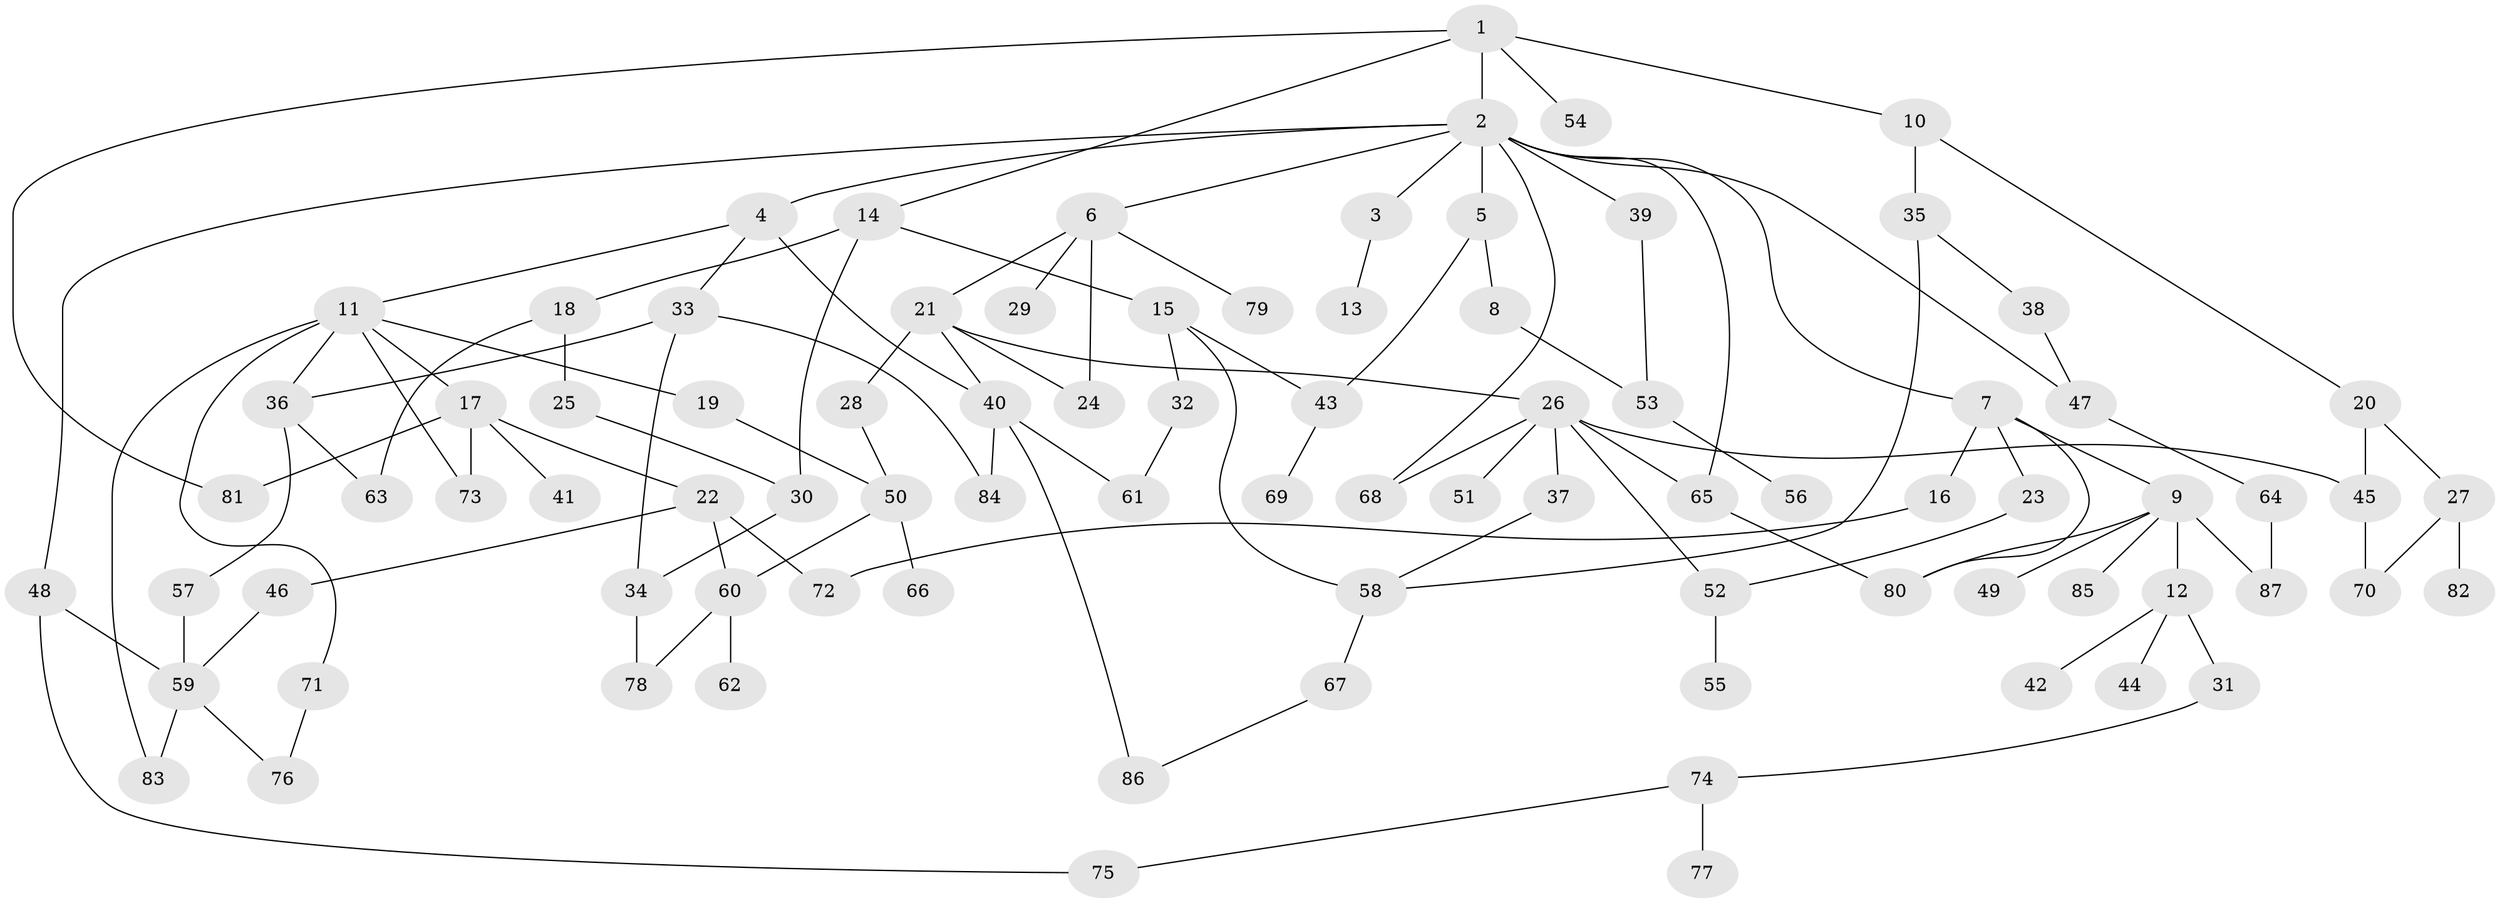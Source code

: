 // Generated by graph-tools (version 1.1) at 2025/34/03/09/25 02:34:21]
// undirected, 87 vertices, 119 edges
graph export_dot {
graph [start="1"]
  node [color=gray90,style=filled];
  1;
  2;
  3;
  4;
  5;
  6;
  7;
  8;
  9;
  10;
  11;
  12;
  13;
  14;
  15;
  16;
  17;
  18;
  19;
  20;
  21;
  22;
  23;
  24;
  25;
  26;
  27;
  28;
  29;
  30;
  31;
  32;
  33;
  34;
  35;
  36;
  37;
  38;
  39;
  40;
  41;
  42;
  43;
  44;
  45;
  46;
  47;
  48;
  49;
  50;
  51;
  52;
  53;
  54;
  55;
  56;
  57;
  58;
  59;
  60;
  61;
  62;
  63;
  64;
  65;
  66;
  67;
  68;
  69;
  70;
  71;
  72;
  73;
  74;
  75;
  76;
  77;
  78;
  79;
  80;
  81;
  82;
  83;
  84;
  85;
  86;
  87;
  1 -- 2;
  1 -- 10;
  1 -- 14;
  1 -- 54;
  1 -- 81;
  2 -- 3;
  2 -- 4;
  2 -- 5;
  2 -- 6;
  2 -- 7;
  2 -- 39;
  2 -- 47;
  2 -- 48;
  2 -- 65;
  2 -- 68;
  3 -- 13;
  4 -- 11;
  4 -- 33;
  4 -- 40;
  5 -- 8;
  5 -- 43;
  6 -- 21;
  6 -- 24;
  6 -- 29;
  6 -- 79;
  7 -- 9;
  7 -- 16;
  7 -- 23;
  7 -- 80;
  8 -- 53;
  9 -- 12;
  9 -- 49;
  9 -- 85;
  9 -- 87;
  9 -- 80;
  10 -- 20;
  10 -- 35;
  11 -- 17;
  11 -- 19;
  11 -- 36;
  11 -- 71;
  11 -- 73;
  11 -- 83;
  12 -- 31;
  12 -- 42;
  12 -- 44;
  14 -- 15;
  14 -- 18;
  14 -- 30;
  15 -- 32;
  15 -- 43;
  15 -- 58;
  16 -- 72;
  17 -- 22;
  17 -- 41;
  17 -- 73;
  17 -- 81;
  18 -- 25;
  18 -- 63;
  19 -- 50;
  20 -- 27;
  20 -- 45;
  21 -- 26;
  21 -- 28;
  21 -- 40;
  21 -- 24;
  22 -- 46;
  22 -- 60;
  22 -- 72;
  23 -- 52;
  25 -- 30;
  26 -- 37;
  26 -- 51;
  26 -- 52;
  26 -- 68;
  26 -- 65;
  26 -- 45;
  27 -- 70;
  27 -- 82;
  28 -- 50;
  30 -- 34;
  31 -- 74;
  32 -- 61;
  33 -- 84;
  33 -- 36;
  33 -- 34;
  34 -- 78;
  35 -- 38;
  35 -- 58;
  36 -- 57;
  36 -- 63;
  37 -- 58;
  38 -- 47;
  39 -- 53;
  40 -- 86;
  40 -- 84;
  40 -- 61;
  43 -- 69;
  45 -- 70;
  46 -- 59;
  47 -- 64;
  48 -- 75;
  48 -- 59;
  50 -- 66;
  50 -- 60;
  52 -- 55;
  53 -- 56;
  57 -- 59;
  58 -- 67;
  59 -- 76;
  59 -- 83;
  60 -- 62;
  60 -- 78;
  64 -- 87;
  65 -- 80;
  67 -- 86;
  71 -- 76;
  74 -- 77;
  74 -- 75;
}

